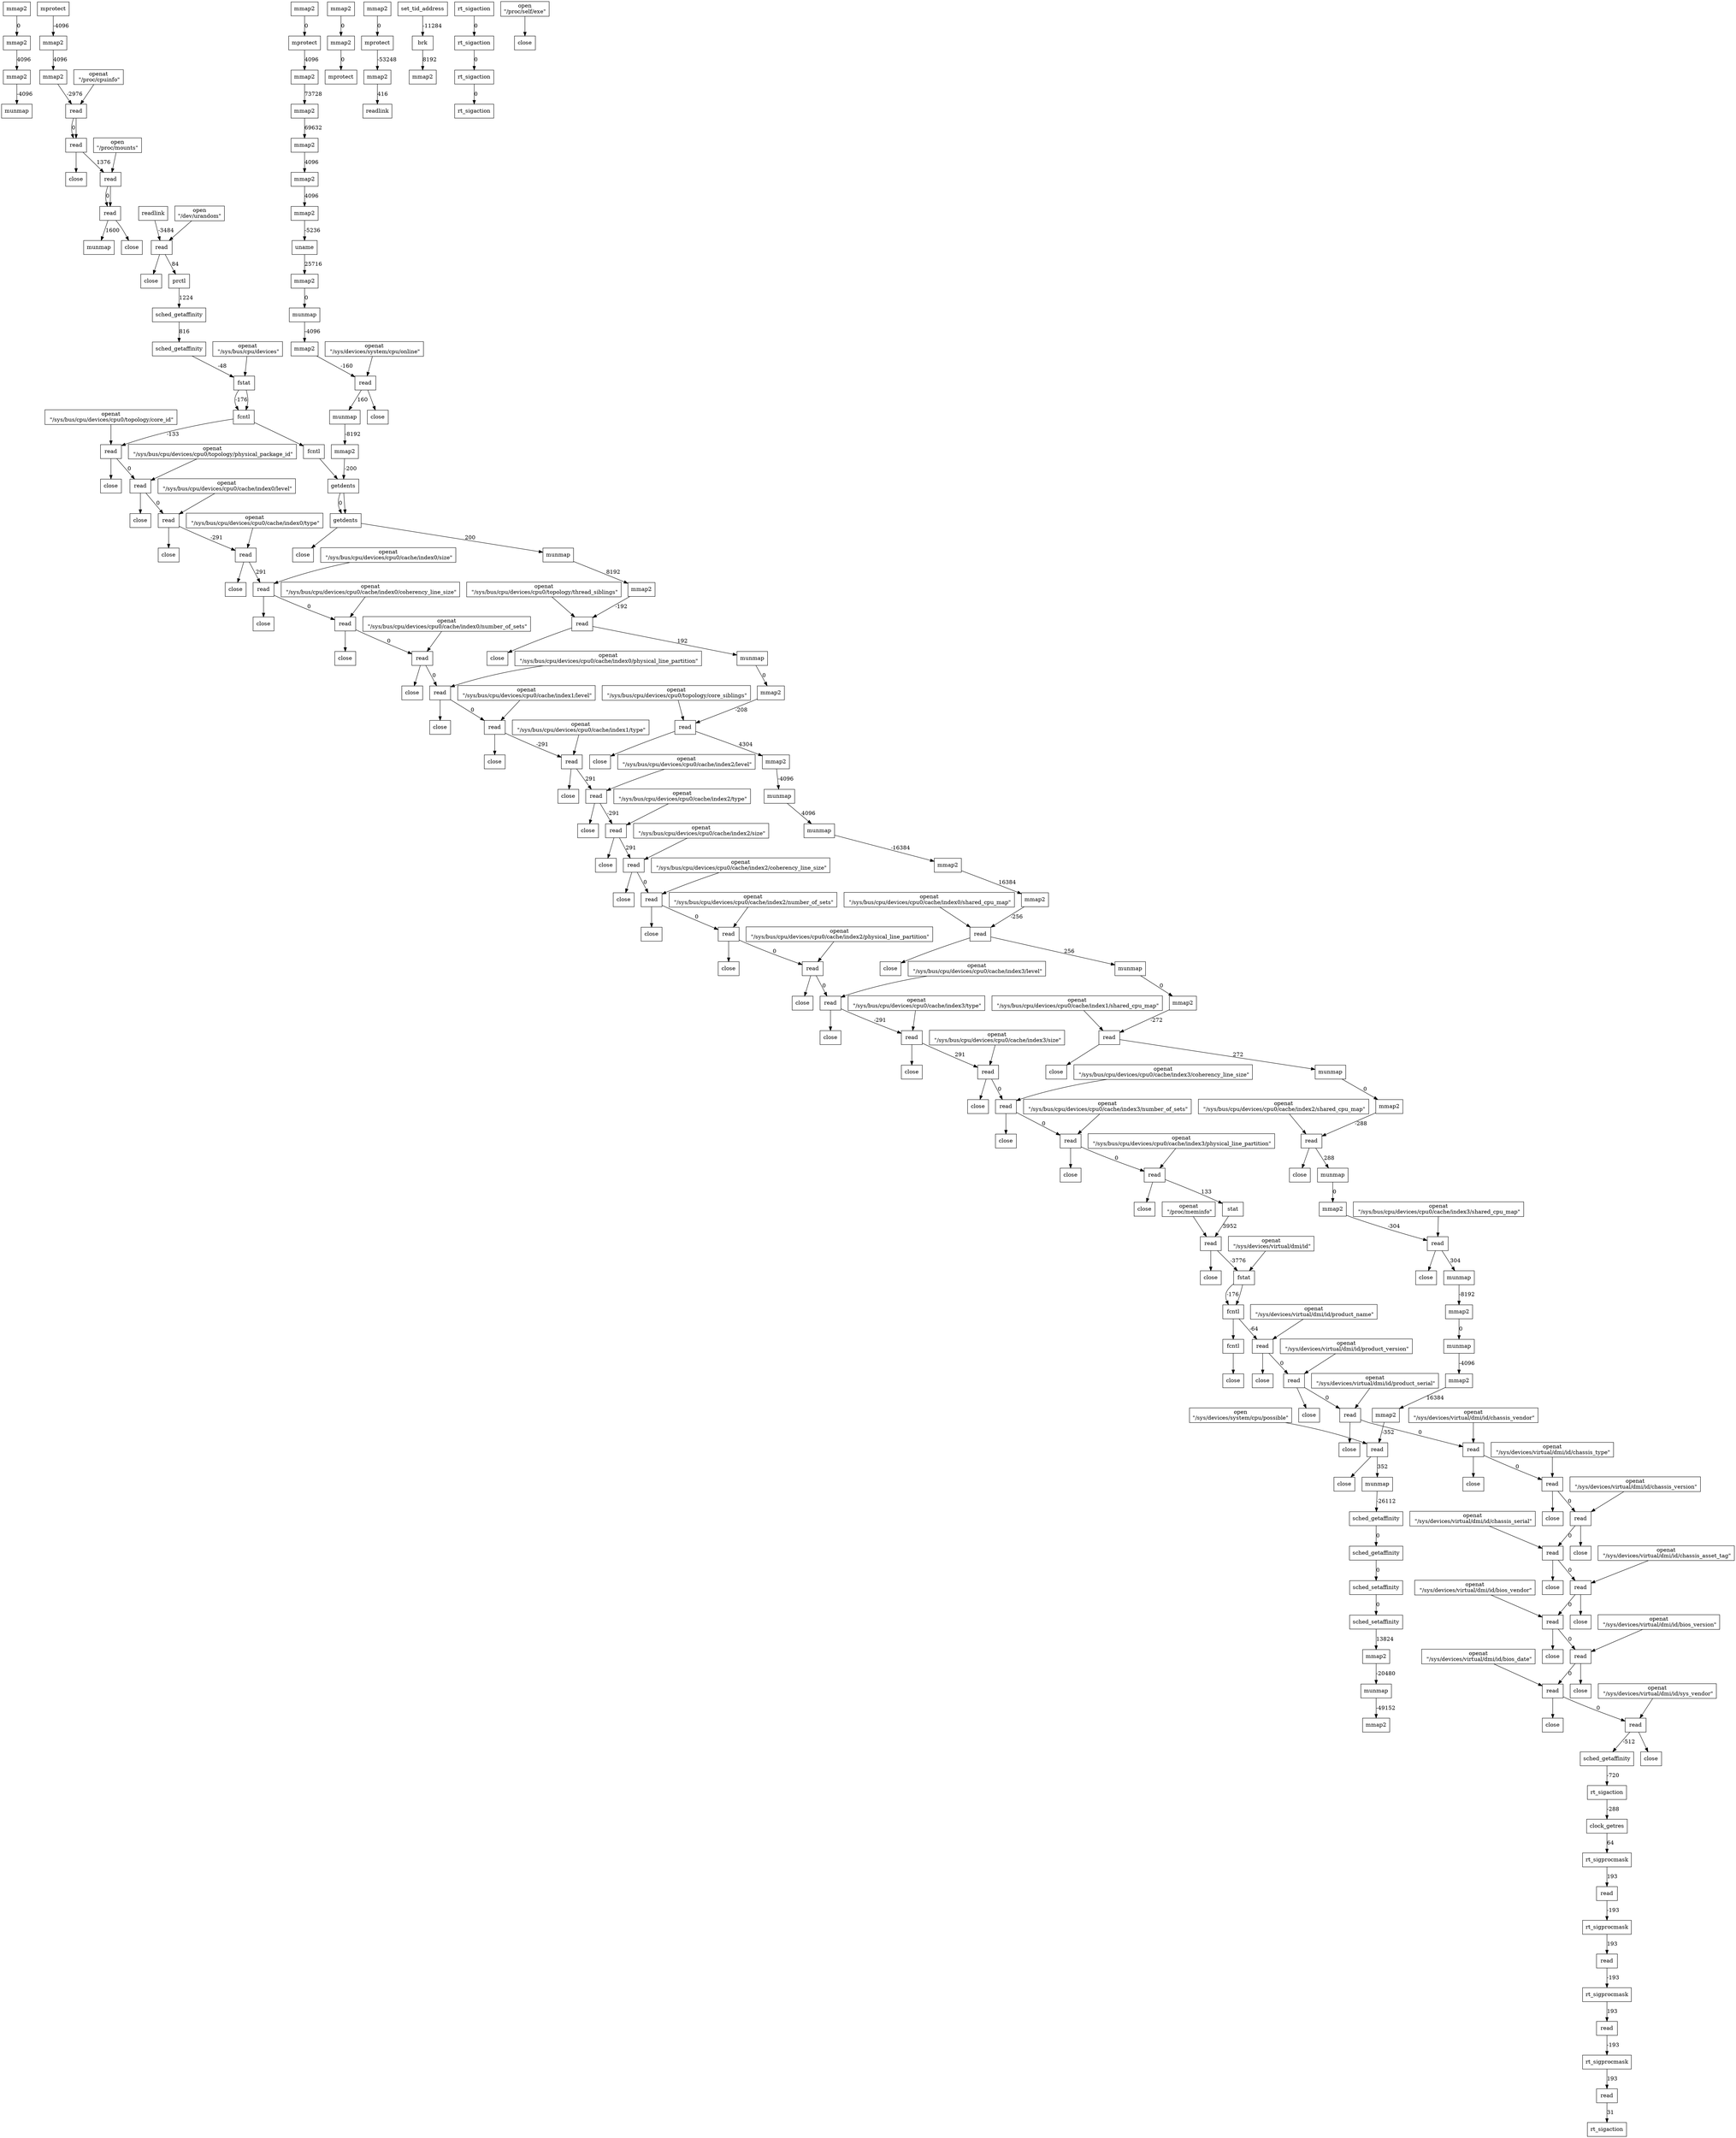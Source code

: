 // test
digraph "System Call Flow" {
	1 [label=mmap2 shape=box]
	2 [label=mmap2 shape=box]
	11 [label=mmap2 shape=box]
	13 [label=munmap shape=box]
	3 [label=mprotect shape=box]
	19 [label=mmap2 shape=box]
	21 [label=mmap2 shape=box]
	46 [label=read shape=box]
	47 [label=read shape=box]
	51 [label=read shape=box]
	52 [label=read shape=box]
	274 [label=munmap shape=box]
	4 [label=readlink shape=box]
	22 [label=read shape=box]
	28 [label=prctl shape=box]
	35 [label=sched_getaffinity shape=box]
	44 [label=sched_getaffinity shape=box]
	61 [label=fstat shape=box]
	62 [label=fcntl shape=box]
	76 [label=read shape=box]
	87 [label=read shape=box]
	96 [label=read shape=box]
	99 [label=read shape=box]
	102 [label=read shape=box]
	105 [label=read shape=box]
	108 [label=read shape=box]
	111 [label=read shape=box]
	119 [label=read shape=box]
	122 [label=read shape=box]
	130 [label=read shape=box]
	133 [label=read shape=box]
	136 [label=read shape=box]
	139 [label=read shape=box]
	142 [label=read shape=box]
	145 [label=read shape=box]
	153 [label=read shape=box]
	156 [label=read shape=box]
	159 [label=read shape=box]
	162 [label=read shape=box]
	165 [label=read shape=box]
	168 [label=read shape=box]
	176 [label=stat shape=box]
	178 [label=read shape=box]
	181 [label=fstat shape=box]
	182 [label=fcntl shape=box]
	188 [label=read shape=box]
	191 [label=read shape=box]
	194 [label=read shape=box]
	203 [label=read shape=box]
	206 [label=read shape=box]
	209 [label=read shape=box]
	212 [label=read shape=box]
	215 [label=read shape=box]
	218 [label=read shape=box]
	221 [label=read shape=box]
	224 [label=read shape=box]
	227 [label=read shape=box]
	230 [label=sched_getaffinity shape=box]
	243 [label=rt_sigaction shape=box]
	244 [label=clock_getres shape=box]
	250 [label=rt_sigprocmask shape=box]
	251 [label=read shape=box]
	256 [label=rt_sigprocmask shape=box]
	257 [label=read shape=box]
	261 [label=rt_sigprocmask shape=box]
	262 [label=read shape=box]
	266 [label=rt_sigprocmask shape=box]
	267 [label=read shape=box]
	271 [label=rt_sigaction shape=box]
	5 [label=mmap2 shape=box]
	6 [label=mmap2 shape=box]
	7 [label=mprotect shape=box]
	8 [label=mmap2 shape=box]
	9 [label=mprotect shape=box]
	10 [label=mmap2 shape=box]
	29 [label=readlink shape=box]
	15 [label=set_tid_address shape=box]
	17 [label=brk shape=box]
	18 [label=mmap2 shape=box]
	23 [label=mmap2 shape=box]
	24 [label=mprotect shape=box]
	25 [label=mmap2 shape=box]
	26 [label=mmap2 shape=box]
	33 [label=mmap2 shape=box]
	34 [label=mmap2 shape=box]
	42 [label=mmap2 shape=box]
	43 [label=uname shape=box]
	50 [label=mmap2 shape=box]
	54 [label=munmap shape=box]
	56 [label=mmap2 shape=box]
	57 [label=read shape=box]
	58 [label=munmap shape=box]
	63 [label=mmap2 shape=box]
	65 [label=getdents shape=box]
	67 [label=getdents shape=box]
	69 [label=munmap shape=box]
	71 [label=mmap2 shape=box]
	72 [label=read shape=box]
	73 [label=munmap shape=box]
	80 [label=mmap2 shape=box]
	81 [label=read shape=box]
	82 [label=mmap2 shape=box]
	83 [label=munmap shape=box]
	84 [label=munmap shape=box]
	89 [label=mmap2 shape=box]
	91 [label=mmap2 shape=box]
	92 [label=read shape=box]
	93 [label=munmap shape=box]
	114 [label=mmap2 shape=box]
	115 [label=read shape=box]
	116 [label=munmap shape=box]
	125 [label=mmap2 shape=box]
	126 [label=read shape=box]
	127 [label=munmap shape=box]
	148 [label=mmap2 shape=box]
	149 [label=read shape=box]
	150 [label=munmap shape=box]
	183 [label=mmap2 shape=box]
	186 [label=munmap shape=box]
	229 [label=mmap2 shape=box]
	232 [label=mmap2 shape=box]
	233 [label=read shape=box]
	234 [label=munmap shape=box]
	236 [label=sched_getaffinity shape=box]
	237 [label=sched_getaffinity shape=box]
	238 [label=sched_setaffinity shape=box]
	239 [label=sched_setaffinity shape=box]
	240 [label=mmap2 shape=box]
	241 [label=munmap shape=box]
	242 [label=mmap2 shape=box]
	253 [label=rt_sigaction shape=box]
	258 [label=rt_sigaction shape=box]
	263 [label=rt_sigaction shape=box]
	268 [label=rt_sigaction shape=box]
	1 -> 2 [label=0]
	2 -> 11 [label=4096]
	11 -> 13 [label=-4096]
	3 -> 19 [label=-4096]
	19 -> 21 [label=4096]
	21 -> 46 [label=-2976]
	46 -> 47 [label=0]
	47 -> 51 [label=1376]
	51 -> 52 [label=0]
	52 -> 274 [label=1600]
	4 -> 22 [label=-3484]
	22 -> 28 [label=84]
	28 -> 35 [label=1224]
	35 -> 44 [label=816]
	44 -> 61 [label=-48]
	61 -> 62 [label=-176]
	62 -> 76 [label=-133]
	76 -> 87 [label=0]
	87 -> 96 [label=0]
	96 -> 99 [label=-291]
	99 -> 102 [label=291]
	102 -> 105 [label=0]
	105 -> 108 [label=0]
	108 -> 111 [label=0]
	111 -> 119 [label=0]
	119 -> 122 [label=-291]
	122 -> 130 [label=291]
	130 -> 133 [label=-291]
	133 -> 136 [label=291]
	136 -> 139 [label=0]
	139 -> 142 [label=0]
	142 -> 145 [label=0]
	145 -> 153 [label=0]
	153 -> 156 [label=-291]
	156 -> 159 [label=291]
	159 -> 162 [label=0]
	162 -> 165 [label=0]
	165 -> 168 [label=0]
	168 -> 176 [label=133]
	176 -> 178 [label=3952]
	178 -> 181 [label=-3776]
	181 -> 182 [label=-176]
	182 -> 188 [label=-64]
	188 -> 191 [label=0]
	191 -> 194 [label=0]
	194 -> 203 [label=0]
	203 -> 206 [label=0]
	206 -> 209 [label=0]
	209 -> 212 [label=0]
	212 -> 215 [label=0]
	215 -> 218 [label=0]
	218 -> 221 [label=0]
	221 -> 224 [label=0]
	224 -> 227 [label=0]
	227 -> 230 [label=-512]
	230 -> 243 [label=-720]
	243 -> 244 [label=-288]
	244 -> 250 [label=64]
	250 -> 251 [label=193]
	251 -> 256 [label=-193]
	256 -> 257 [label=193]
	257 -> 261 [label=-193]
	261 -> 262 [label=193]
	262 -> 266 [label=-193]
	266 -> 267 [label=193]
	267 -> 271 [label=31]
	5 -> 6 [label=0]
	6 -> 7 [label=0]
	8 -> 9 [label=0]
	9 -> 10 [label=-53248]
	10 -> 29 [label=416]
	15 -> 17 [label=-11284]
	17 -> 18 [label=8192]
	23 -> 24 [label=0]
	24 -> 25 [label=4096]
	25 -> 26 [label=73728]
	26 -> 33 [label=69632]
	33 -> 34 [label=4096]
	34 -> 42 [label=4096]
	42 -> 43 [label=-5236]
	43 -> 50 [label=25716]
	50 -> 54 [label=0]
	54 -> 56 [label=-4096]
	56 -> 57 [label=-160]
	57 -> 58 [label=160]
	58 -> 63 [label=-8192]
	63 -> 65 [label=-200]
	65 -> 67 [label=0]
	67 -> 69 [label=200]
	69 -> 71 [label=8192]
	71 -> 72 [label=-192]
	72 -> 73 [label=192]
	73 -> 80 [label=0]
	80 -> 81 [label=-208]
	81 -> 82 [label=4304]
	82 -> 83 [label=-4096]
	83 -> 84 [label=4096]
	84 -> 89 [label=-16384]
	89 -> 91 [label=16384]
	91 -> 92 [label=-256]
	92 -> 93 [label=256]
	93 -> 114 [label=0]
	114 -> 115 [label=-272]
	115 -> 116 [label=272]
	116 -> 125 [label=0]
	125 -> 126 [label=-288]
	126 -> 127 [label=288]
	127 -> 148 [label=0]
	148 -> 149 [label=-304]
	149 -> 150 [label=304]
	150 -> 183 [label=-8192]
	183 -> 186 [label=0]
	186 -> 229 [label=-4096]
	229 -> 232 [label=16384]
	232 -> 233 [label=-352]
	233 -> 234 [label=352]
	234 -> 236 [label=-26112]
	236 -> 237 [label=0]
	237 -> 238 [label=0]
	238 -> 239 [label=0]
	239 -> 240 [label=13824]
	240 -> 241 [label=-20480]
	241 -> 242 [label=-49152]
	253 -> 258 [label=0]
	258 -> 263 [label=0]
	263 -> 268 [label=0]
	0 [label="open
\"/proc/self/exe\"" shape=box]
	12 [label=close shape=box]
	20 [label="open
\"/dev/urandom\"" shape=box]
	22 [label=read shape=box]
	273 [label=close shape=box]
	45 [label="openat
 \"/proc/cpuinfo\"" shape=box]
	46 [label=read shape=box]
	47 [label=read shape=box]
	48 [label=close shape=box]
	49 [label="open
\"/proc/mounts\"" shape=box]
	51 [label=read shape=box]
	52 [label=read shape=box]
	53 [label=close shape=box]
	55 [label="openat
 \"/sys/devices/system/cpu/online\"" shape=box]
	57 [label=read shape=box]
	59 [label=close shape=box]
	60 [label="openat
 \"/sys/bus/cpu/devices\"" shape=box]
	61 [label=fstat shape=box]
	62 [label=fcntl shape=box]
	64 [label=fcntl shape=box]
	65 [label=getdents shape=box]
	67 [label=getdents shape=box]
	68 [label=close shape=box]
	70 [label="openat
 \"/sys/bus/cpu/devices/cpu0/topology/thread_siblings\"" shape=box]
	72 [label=read shape=box]
	74 [label=close shape=box]
	75 [label="openat
 \"/sys/bus/cpu/devices/cpu0/topology/core_id\"" shape=box]
	76 [label=read shape=box]
	77 [label=close shape=box]
	79 [label="openat
 \"/sys/bus/cpu/devices/cpu0/topology/core_siblings\"" shape=box]
	81 [label=read shape=box]
	85 [label=close shape=box]
	86 [label="openat
 \"/sys/bus/cpu/devices/cpu0/topology/physical_package_id\"" shape=box]
	87 [label=read shape=box]
	88 [label=close shape=box]
	90 [label="openat
 \"/sys/bus/cpu/devices/cpu0/cache/index0/shared_cpu_map\"" shape=box]
	92 [label=read shape=box]
	94 [label=close shape=box]
	95 [label="openat
 \"/sys/bus/cpu/devices/cpu0/cache/index0/level\"" shape=box]
	96 [label=read shape=box]
	97 [label=close shape=box]
	98 [label="openat
 \"/sys/bus/cpu/devices/cpu0/cache/index0/type\"" shape=box]
	99 [label=read shape=box]
	100 [label=close shape=box]
	101 [label="openat
 \"/sys/bus/cpu/devices/cpu0/cache/index0/size\"" shape=box]
	102 [label=read shape=box]
	103 [label=close shape=box]
	104 [label="openat
 \"/sys/bus/cpu/devices/cpu0/cache/index0/coherency_line_size\"" shape=box]
	105 [label=read shape=box]
	106 [label=close shape=box]
	107 [label="openat
 \"/sys/bus/cpu/devices/cpu0/cache/index0/number_of_sets\"" shape=box]
	108 [label=read shape=box]
	109 [label=close shape=box]
	110 [label="openat
 \"/sys/bus/cpu/devices/cpu0/cache/index0/physical_line_partition\"" shape=box]
	111 [label=read shape=box]
	112 [label=close shape=box]
	113 [label="openat
 \"/sys/bus/cpu/devices/cpu0/cache/index1/shared_cpu_map\"" shape=box]
	115 [label=read shape=box]
	117 [label=close shape=box]
	118 [label="openat
 \"/sys/bus/cpu/devices/cpu0/cache/index1/level\"" shape=box]
	119 [label=read shape=box]
	120 [label=close shape=box]
	121 [label="openat
 \"/sys/bus/cpu/devices/cpu0/cache/index1/type\"" shape=box]
	122 [label=read shape=box]
	123 [label=close shape=box]
	124 [label="openat
 \"/sys/bus/cpu/devices/cpu0/cache/index2/shared_cpu_map\"" shape=box]
	126 [label=read shape=box]
	128 [label=close shape=box]
	129 [label="openat
 \"/sys/bus/cpu/devices/cpu0/cache/index2/level\"" shape=box]
	130 [label=read shape=box]
	131 [label=close shape=box]
	132 [label="openat
 \"/sys/bus/cpu/devices/cpu0/cache/index2/type\"" shape=box]
	133 [label=read shape=box]
	134 [label=close shape=box]
	135 [label="openat
 \"/sys/bus/cpu/devices/cpu0/cache/index2/size\"" shape=box]
	136 [label=read shape=box]
	137 [label=close shape=box]
	138 [label="openat
 \"/sys/bus/cpu/devices/cpu0/cache/index2/coherency_line_size\"" shape=box]
	139 [label=read shape=box]
	140 [label=close shape=box]
	141 [label="openat
 \"/sys/bus/cpu/devices/cpu0/cache/index2/number_of_sets\"" shape=box]
	142 [label=read shape=box]
	143 [label=close shape=box]
	144 [label="openat
 \"/sys/bus/cpu/devices/cpu0/cache/index2/physical_line_partition\"" shape=box]
	145 [label=read shape=box]
	146 [label=close shape=box]
	147 [label="openat
 \"/sys/bus/cpu/devices/cpu0/cache/index3/shared_cpu_map\"" shape=box]
	149 [label=read shape=box]
	151 [label=close shape=box]
	152 [label="openat
 \"/sys/bus/cpu/devices/cpu0/cache/index3/level\"" shape=box]
	153 [label=read shape=box]
	154 [label=close shape=box]
	155 [label="openat
 \"/sys/bus/cpu/devices/cpu0/cache/index3/type\"" shape=box]
	156 [label=read shape=box]
	157 [label=close shape=box]
	158 [label="openat
 \"/sys/bus/cpu/devices/cpu0/cache/index3/size\"" shape=box]
	159 [label=read shape=box]
	160 [label=close shape=box]
	161 [label="openat
 \"/sys/bus/cpu/devices/cpu0/cache/index3/coherency_line_size\"" shape=box]
	162 [label=read shape=box]
	163 [label=close shape=box]
	164 [label="openat
 \"/sys/bus/cpu/devices/cpu0/cache/index3/number_of_sets\"" shape=box]
	165 [label=read shape=box]
	166 [label=close shape=box]
	167 [label="openat
 \"/sys/bus/cpu/devices/cpu0/cache/index3/physical_line_partition\"" shape=box]
	168 [label=read shape=box]
	169 [label=close shape=box]
	177 [label="openat
 \"/proc/meminfo\"" shape=box]
	178 [label=read shape=box]
	179 [label=close shape=box]
	180 [label="openat
 \"/sys/devices/virtual/dmi/id\"" shape=box]
	181 [label=fstat shape=box]
	182 [label=fcntl shape=box]
	184 [label=fcntl shape=box]
	185 [label=close shape=box]
	187 [label="openat
 \"/sys/devices/virtual/dmi/id/product_name\"" shape=box]
	188 [label=read shape=box]
	189 [label=close shape=box]
	190 [label="openat
 \"/sys/devices/virtual/dmi/id/product_version\"" shape=box]
	191 [label=read shape=box]
	192 [label=close shape=box]
	193 [label="openat
 \"/sys/devices/virtual/dmi/id/product_serial\"" shape=box]
	194 [label=read shape=box]
	195 [label=close shape=box]
	202 [label="openat
 \"/sys/devices/virtual/dmi/id/chassis_vendor\"" shape=box]
	203 [label=read shape=box]
	204 [label=close shape=box]
	205 [label="openat
 \"/sys/devices/virtual/dmi/id/chassis_type\"" shape=box]
	206 [label=read shape=box]
	207 [label=close shape=box]
	208 [label="openat
 \"/sys/devices/virtual/dmi/id/chassis_version\"" shape=box]
	209 [label=read shape=box]
	210 [label=close shape=box]
	211 [label="openat
 \"/sys/devices/virtual/dmi/id/chassis_serial\"" shape=box]
	212 [label=read shape=box]
	213 [label=close shape=box]
	214 [label="openat
 \"/sys/devices/virtual/dmi/id/chassis_asset_tag\"" shape=box]
	215 [label=read shape=box]
	216 [label=close shape=box]
	217 [label="openat
 \"/sys/devices/virtual/dmi/id/bios_vendor\"" shape=box]
	218 [label=read shape=box]
	219 [label=close shape=box]
	220 [label="openat
 \"/sys/devices/virtual/dmi/id/bios_version\"" shape=box]
	221 [label=read shape=box]
	222 [label=close shape=box]
	223 [label="openat
 \"/sys/devices/virtual/dmi/id/bios_date\"" shape=box]
	224 [label=read shape=box]
	225 [label=close shape=box]
	226 [label="openat
 \"/sys/devices/virtual/dmi/id/sys_vendor\"" shape=box]
	227 [label=read shape=box]
	228 [label=close shape=box]
	231 [label="open
\"/sys/devices/system/cpu/possible\"" shape=box]
	233 [label=read shape=box]
	235 [label=close shape=box]
	0 -> 12
	20 -> 22
	22 -> 273
	45 -> 46
	46 -> 47
	47 -> 48
	49 -> 51
	51 -> 52
	52 -> 53
	55 -> 57
	57 -> 59
	60 -> 61
	61 -> 62
	62 -> 64
	64 -> 65
	65 -> 67
	67 -> 68
	70 -> 72
	72 -> 74
	75 -> 76
	76 -> 77
	79 -> 81
	81 -> 85
	86 -> 87
	87 -> 88
	90 -> 92
	92 -> 94
	95 -> 96
	96 -> 97
	98 -> 99
	99 -> 100
	101 -> 102
	102 -> 103
	104 -> 105
	105 -> 106
	107 -> 108
	108 -> 109
	110 -> 111
	111 -> 112
	113 -> 115
	115 -> 117
	118 -> 119
	119 -> 120
	121 -> 122
	122 -> 123
	124 -> 126
	126 -> 128
	129 -> 130
	130 -> 131
	132 -> 133
	133 -> 134
	135 -> 136
	136 -> 137
	138 -> 139
	139 -> 140
	141 -> 142
	142 -> 143
	144 -> 145
	145 -> 146
	147 -> 149
	149 -> 151
	152 -> 153
	153 -> 154
	155 -> 156
	156 -> 157
	158 -> 159
	159 -> 160
	161 -> 162
	162 -> 163
	164 -> 165
	165 -> 166
	167 -> 168
	168 -> 169
	177 -> 178
	178 -> 179
	180 -> 181
	181 -> 182
	182 -> 184
	184 -> 185
	187 -> 188
	188 -> 189
	190 -> 191
	191 -> 192
	193 -> 194
	194 -> 195
	202 -> 203
	203 -> 204
	205 -> 206
	206 -> 207
	208 -> 209
	209 -> 210
	211 -> 212
	212 -> 213
	214 -> 215
	215 -> 216
	217 -> 218
	218 -> 219
	220 -> 221
	221 -> 222
	223 -> 224
	224 -> 225
	226 -> 227
	227 -> 228
	231 -> 233
	233 -> 235
}

